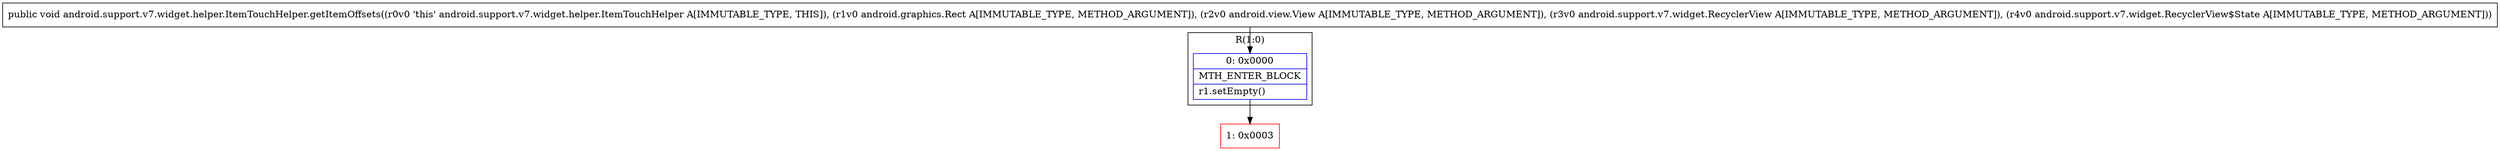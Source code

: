 digraph "CFG forandroid.support.v7.widget.helper.ItemTouchHelper.getItemOffsets(Landroid\/graphics\/Rect;Landroid\/view\/View;Landroid\/support\/v7\/widget\/RecyclerView;Landroid\/support\/v7\/widget\/RecyclerView$State;)V" {
subgraph cluster_Region_234900587 {
label = "R(1:0)";
node [shape=record,color=blue];
Node_0 [shape=record,label="{0\:\ 0x0000|MTH_ENTER_BLOCK\l|r1.setEmpty()\l}"];
}
Node_1 [shape=record,color=red,label="{1\:\ 0x0003}"];
MethodNode[shape=record,label="{public void android.support.v7.widget.helper.ItemTouchHelper.getItemOffsets((r0v0 'this' android.support.v7.widget.helper.ItemTouchHelper A[IMMUTABLE_TYPE, THIS]), (r1v0 android.graphics.Rect A[IMMUTABLE_TYPE, METHOD_ARGUMENT]), (r2v0 android.view.View A[IMMUTABLE_TYPE, METHOD_ARGUMENT]), (r3v0 android.support.v7.widget.RecyclerView A[IMMUTABLE_TYPE, METHOD_ARGUMENT]), (r4v0 android.support.v7.widget.RecyclerView$State A[IMMUTABLE_TYPE, METHOD_ARGUMENT])) }"];
MethodNode -> Node_0;
Node_0 -> Node_1;
}

